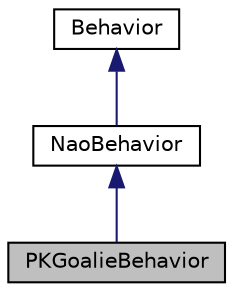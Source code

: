 digraph "PKGoalieBehavior"
{
 // LATEX_PDF_SIZE
  edge [fontname="Helvetica",fontsize="10",labelfontname="Helvetica",labelfontsize="10"];
  node [fontname="Helvetica",fontsize="10",shape=record];
  Node1 [label="PKGoalieBehavior",height=0.2,width=0.4,color="black", fillcolor="grey75", style="filled", fontcolor="black",tooltip=" "];
  Node2 -> Node1 [dir="back",color="midnightblue",fontsize="10",style="solid"];
  Node2 [label="NaoBehavior",height=0.2,width=0.4,color="black", fillcolor="white", style="filled",URL="$classNaoBehavior.html",tooltip=" "];
  Node3 -> Node2 [dir="back",color="midnightblue",fontsize="10",style="solid"];
  Node3 [label="Behavior",height=0.2,width=0.4,color="black", fillcolor="white", style="filled",URL="$classBehavior.html",tooltip=" "];
}
